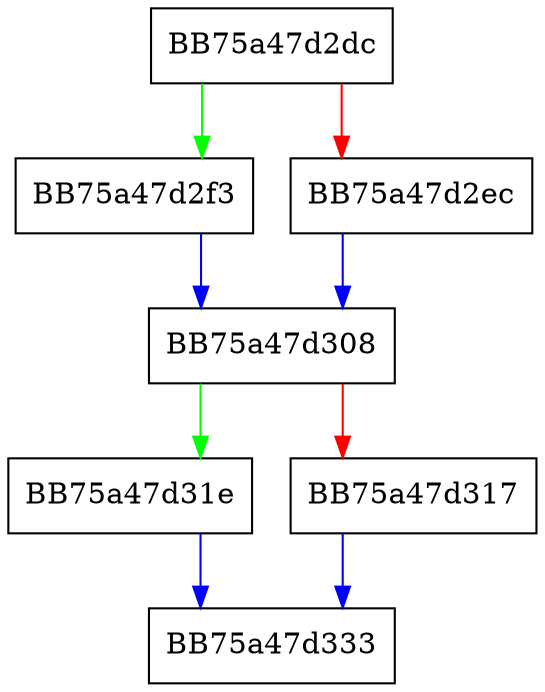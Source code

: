 digraph _Check_rehash_required_1 {
  node [shape="box"];
  graph [splines=ortho];
  BB75a47d2dc -> BB75a47d2f3 [color="green"];
  BB75a47d2dc -> BB75a47d2ec [color="red"];
  BB75a47d2ec -> BB75a47d308 [color="blue"];
  BB75a47d2f3 -> BB75a47d308 [color="blue"];
  BB75a47d308 -> BB75a47d31e [color="green"];
  BB75a47d308 -> BB75a47d317 [color="red"];
  BB75a47d317 -> BB75a47d333 [color="blue"];
  BB75a47d31e -> BB75a47d333 [color="blue"];
}
